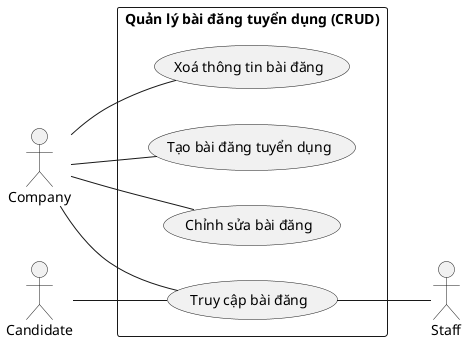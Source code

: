@startuml QuanLyBaiDangTuyenDungCRUD
left to right direction
actor congTy as "Company"
actor nhanVien as "Staff"
actor nguoiUngTuyen as "Candidate"
rectangle "Quản lý bài đăng tuyển dụng (CRUD)"{
    usecase "Tạo bài đăng tuyển dụng" as taoBaiDangTuyenDung
    usecase "Truy cập bài đăng" as truyCapBaiDang
    usecase "Chỉnh sửa bài đăng" as chinhSuaBaiDang
    usecase "Xoá thông tin bài đăng" as xoaThongTinBaiDang
}
congTy -- taoBaiDangTuyenDung
congTy -- truyCapBaiDang
congTy -- chinhSuaBaiDang
congTy -- xoaThongTinBaiDang 
nguoiUngTuyen -- truyCapBaiDang
truyCapBaiDang -- nhanVien
